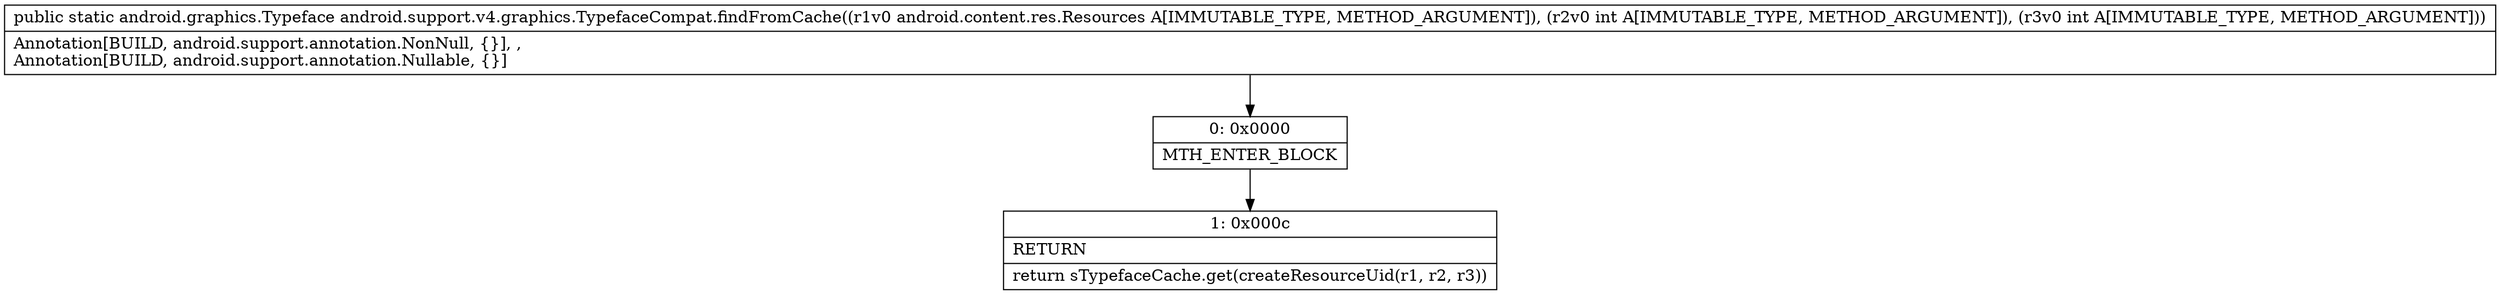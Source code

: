 digraph "CFG forandroid.support.v4.graphics.TypefaceCompat.findFromCache(Landroid\/content\/res\/Resources;II)Landroid\/graphics\/Typeface;" {
Node_0 [shape=record,label="{0\:\ 0x0000|MTH_ENTER_BLOCK\l}"];
Node_1 [shape=record,label="{1\:\ 0x000c|RETURN\l|return sTypefaceCache.get(createResourceUid(r1, r2, r3))\l}"];
MethodNode[shape=record,label="{public static android.graphics.Typeface android.support.v4.graphics.TypefaceCompat.findFromCache((r1v0 android.content.res.Resources A[IMMUTABLE_TYPE, METHOD_ARGUMENT]), (r2v0 int A[IMMUTABLE_TYPE, METHOD_ARGUMENT]), (r3v0 int A[IMMUTABLE_TYPE, METHOD_ARGUMENT]))  | Annotation[BUILD, android.support.annotation.NonNull, \{\}], , \lAnnotation[BUILD, android.support.annotation.Nullable, \{\}]\l}"];
MethodNode -> Node_0;
Node_0 -> Node_1;
}

